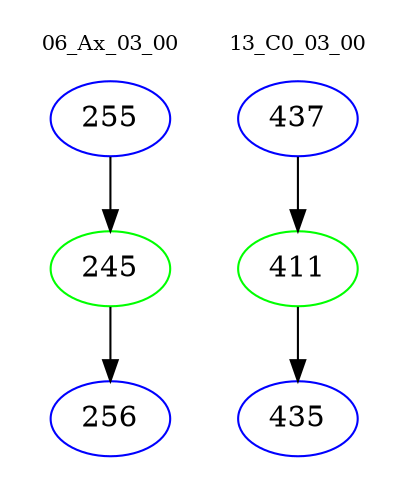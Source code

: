 digraph{
subgraph cluster_0 {
color = white
label = "06_Ax_03_00";
fontsize=10;
T0_255 [label="255", color="blue"]
T0_255 -> T0_245 [color="black"]
T0_245 [label="245", color="green"]
T0_245 -> T0_256 [color="black"]
T0_256 [label="256", color="blue"]
}
subgraph cluster_1 {
color = white
label = "13_C0_03_00";
fontsize=10;
T1_437 [label="437", color="blue"]
T1_437 -> T1_411 [color="black"]
T1_411 [label="411", color="green"]
T1_411 -> T1_435 [color="black"]
T1_435 [label="435", color="blue"]
}
}

